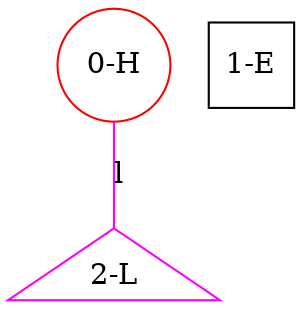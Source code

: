 graph ProteinGraph {
    0 [label="0-H" shape=circle color=red];
    1 [label="1-E" shape=square color=black];
    2 [label="2-L" shape=triangle color=magenta];
    0 -- 2 [label="l" color=magenta];
}
